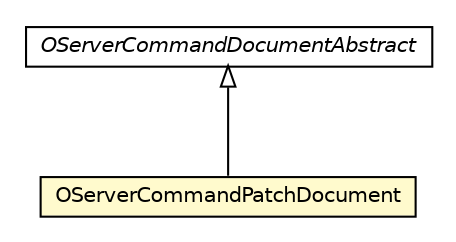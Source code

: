 #!/usr/local/bin/dot
#
# Class diagram 
# Generated by UMLGraph version R5_6-24-gf6e263 (http://www.umlgraph.org/)
#

digraph G {
	edge [fontname="Helvetica",fontsize=10,labelfontname="Helvetica",labelfontsize=10];
	node [fontname="Helvetica",fontsize=10,shape=plaintext];
	nodesep=0.25;
	ranksep=0.5;
	// com.orientechnologies.orient.server.network.protocol.http.command.OServerCommandDocumentAbstract
	c3777463 [label=<<table title="com.orientechnologies.orient.server.network.protocol.http.command.OServerCommandDocumentAbstract" border="0" cellborder="1" cellspacing="0" cellpadding="2" port="p" href="../OServerCommandDocumentAbstract.html">
		<tr><td><table border="0" cellspacing="0" cellpadding="1">
<tr><td align="center" balign="center"><font face="Helvetica-Oblique"> OServerCommandDocumentAbstract </font></td></tr>
		</table></td></tr>
		</table>>, URL="../OServerCommandDocumentAbstract.html", fontname="Helvetica", fontcolor="black", fontsize=10.0];
	// com.orientechnologies.orient.server.network.protocol.http.command.patch.OServerCommandPatchDocument
	c3777477 [label=<<table title="com.orientechnologies.orient.server.network.protocol.http.command.patch.OServerCommandPatchDocument" border="0" cellborder="1" cellspacing="0" cellpadding="2" port="p" bgcolor="lemonChiffon" href="./OServerCommandPatchDocument.html">
		<tr><td><table border="0" cellspacing="0" cellpadding="1">
<tr><td align="center" balign="center"> OServerCommandPatchDocument </td></tr>
		</table></td></tr>
		</table>>, URL="./OServerCommandPatchDocument.html", fontname="Helvetica", fontcolor="black", fontsize=10.0];
	//com.orientechnologies.orient.server.network.protocol.http.command.patch.OServerCommandPatchDocument extends com.orientechnologies.orient.server.network.protocol.http.command.OServerCommandDocumentAbstract
	c3777463:p -> c3777477:p [dir=back,arrowtail=empty];
}

